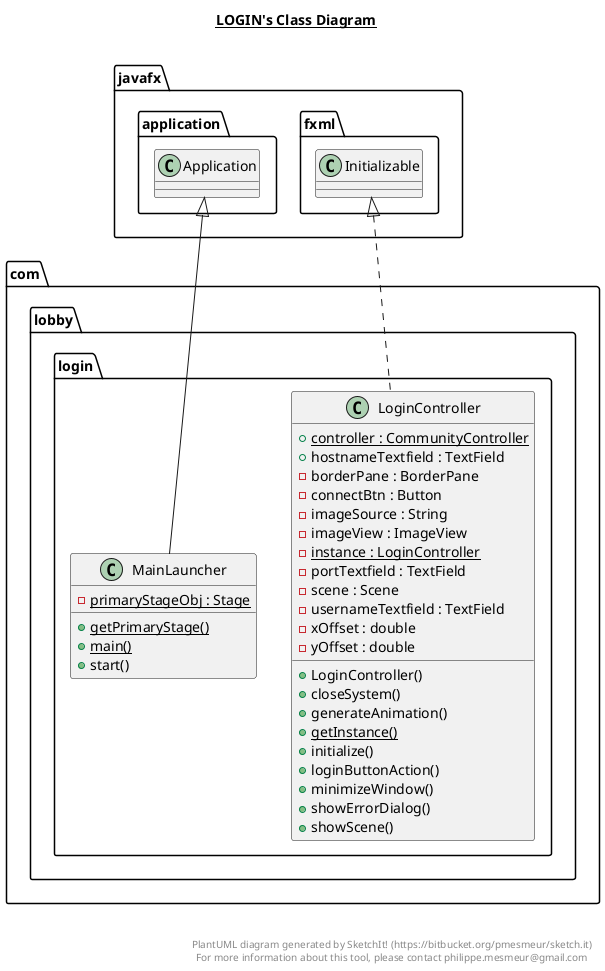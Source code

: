 @startuml

title __LOGIN's Class Diagram__\n

  namespace com.lobby.login {
    class com.lobby.login.LoginController {
        {static} + controller : CommunityController
        + hostnameTextfield : TextField
        - borderPane : BorderPane
        - connectBtn : Button
        - imageSource : String
        - imageView : ImageView
        {static} - instance : LoginController
        - portTextfield : TextField
        - scene : Scene
        - usernameTextfield : TextField
        - xOffset : double
        - yOffset : double
        + LoginController()
        + closeSystem()
        + generateAnimation()
        {static} + getInstance()
        + initialize()
        + loginButtonAction()
        + minimizeWindow()
        + showErrorDialog()
        + showScene()
    }
  }
  

  namespace com.lobby.login {
    class com.lobby.login.MainLauncher {
        {static} - primaryStageObj : Stage
        {static} + getPrimaryStage()
        {static} + main()
        + start()
    }
  }
  

  com.lobby.login.LoginController .up.|> javafx.fxml.Initializable
  com.lobby.login.MainLauncher -up-|> javafx.application.Application


right footer


PlantUML diagram generated by SketchIt! (https://bitbucket.org/pmesmeur/sketch.it)
For more information about this tool, please contact philippe.mesmeur@gmail.com
endfooter

@enduml
